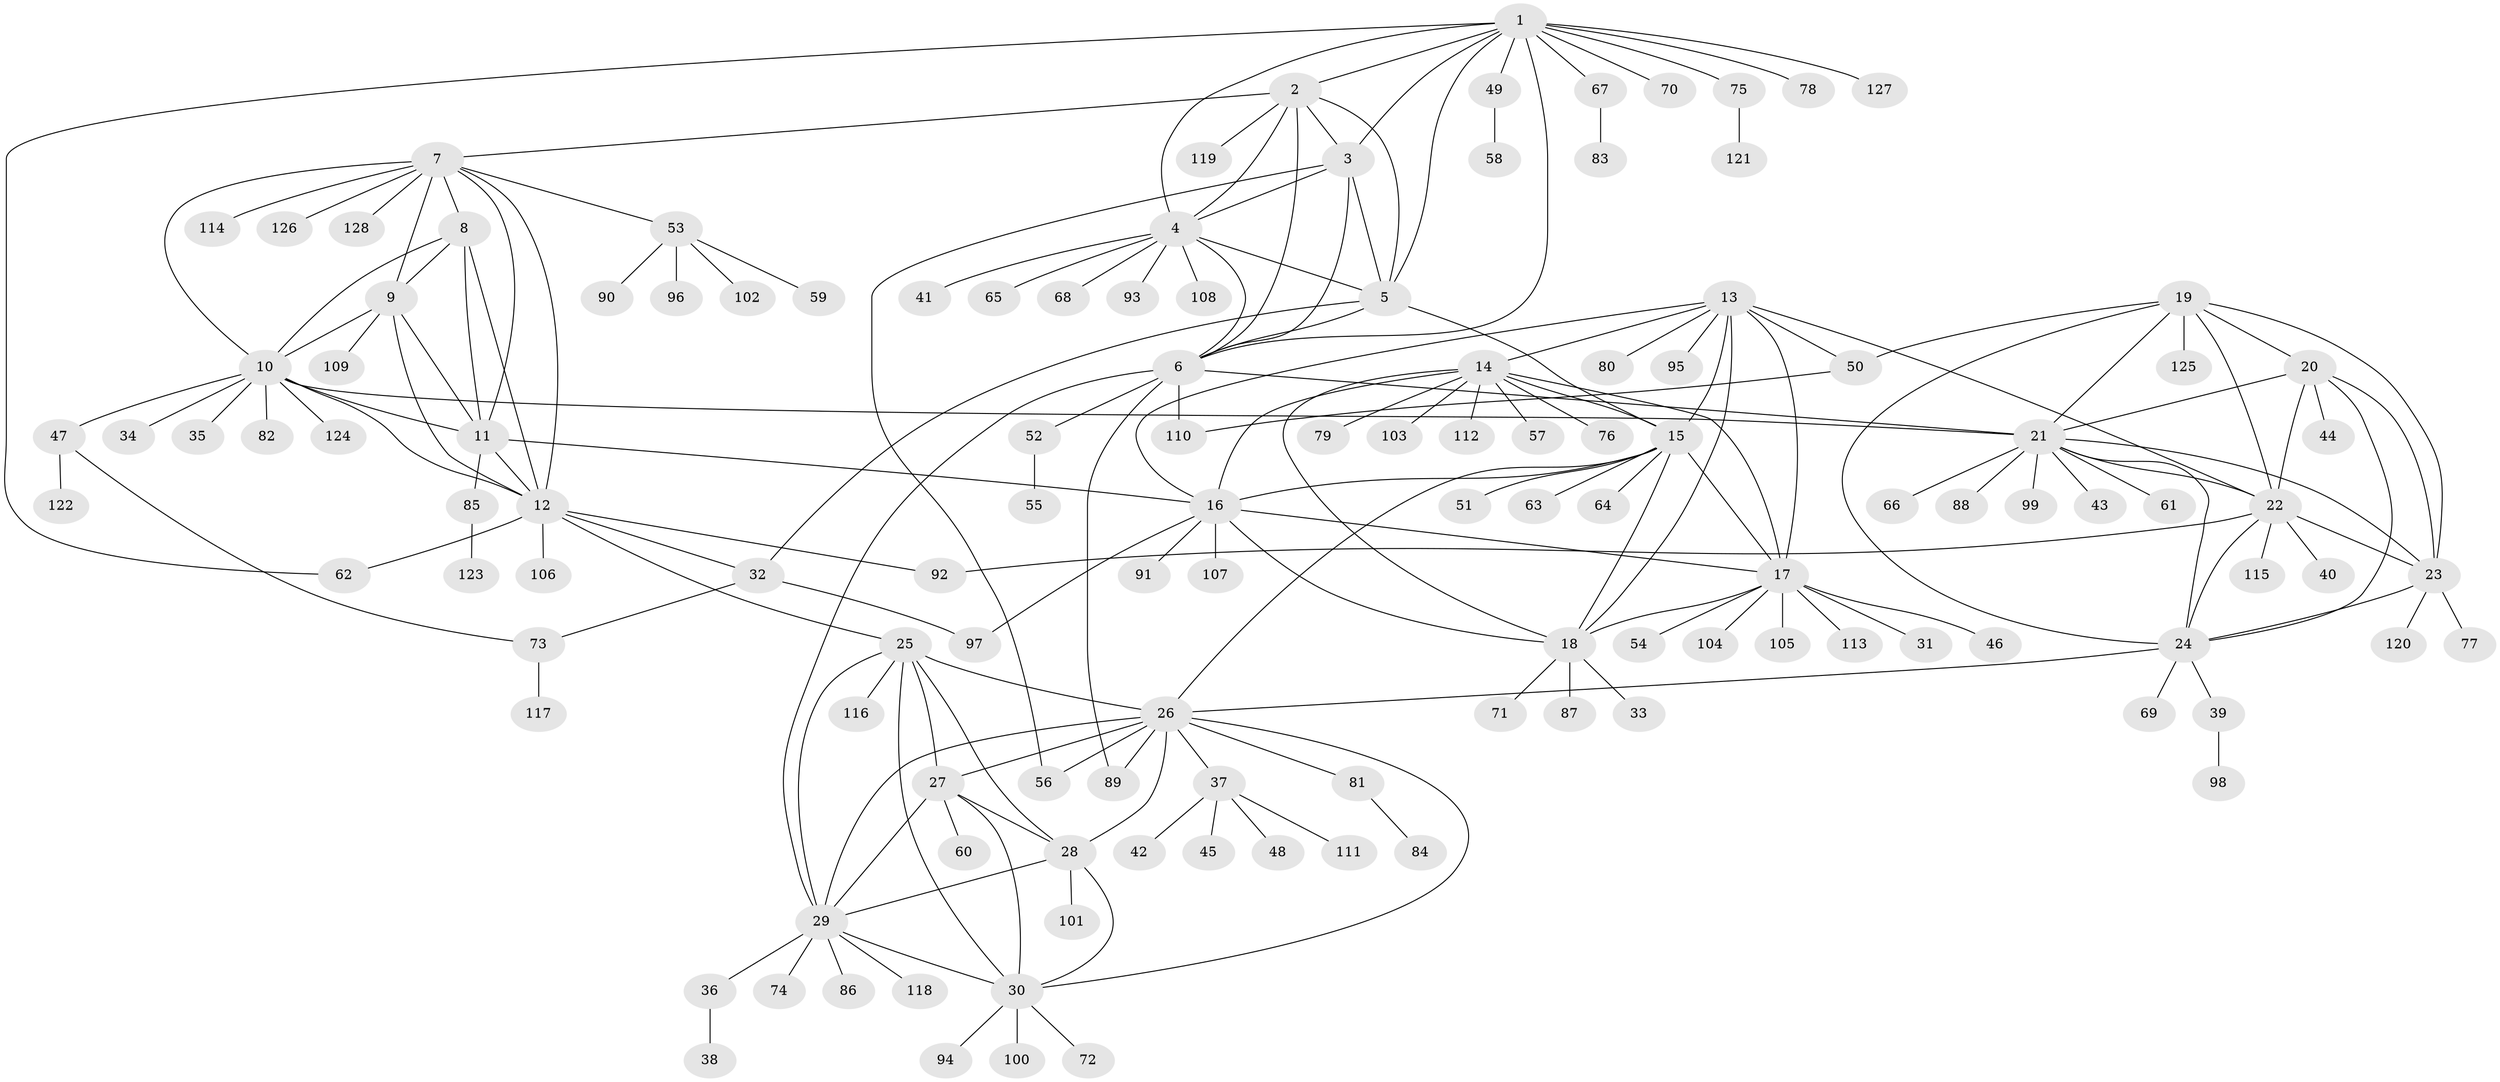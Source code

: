 // Generated by graph-tools (version 1.1) at 2025/54/03/09/25 04:54:57]
// undirected, 128 vertices, 192 edges
graph export_dot {
graph [start="1"]
  node [color=gray90,style=filled];
  1;
  2;
  3;
  4;
  5;
  6;
  7;
  8;
  9;
  10;
  11;
  12;
  13;
  14;
  15;
  16;
  17;
  18;
  19;
  20;
  21;
  22;
  23;
  24;
  25;
  26;
  27;
  28;
  29;
  30;
  31;
  32;
  33;
  34;
  35;
  36;
  37;
  38;
  39;
  40;
  41;
  42;
  43;
  44;
  45;
  46;
  47;
  48;
  49;
  50;
  51;
  52;
  53;
  54;
  55;
  56;
  57;
  58;
  59;
  60;
  61;
  62;
  63;
  64;
  65;
  66;
  67;
  68;
  69;
  70;
  71;
  72;
  73;
  74;
  75;
  76;
  77;
  78;
  79;
  80;
  81;
  82;
  83;
  84;
  85;
  86;
  87;
  88;
  89;
  90;
  91;
  92;
  93;
  94;
  95;
  96;
  97;
  98;
  99;
  100;
  101;
  102;
  103;
  104;
  105;
  106;
  107;
  108;
  109;
  110;
  111;
  112;
  113;
  114;
  115;
  116;
  117;
  118;
  119;
  120;
  121;
  122;
  123;
  124;
  125;
  126;
  127;
  128;
  1 -- 2;
  1 -- 3;
  1 -- 4;
  1 -- 5;
  1 -- 6;
  1 -- 49;
  1 -- 62;
  1 -- 67;
  1 -- 70;
  1 -- 75;
  1 -- 78;
  1 -- 127;
  2 -- 3;
  2 -- 4;
  2 -- 5;
  2 -- 6;
  2 -- 7;
  2 -- 119;
  3 -- 4;
  3 -- 5;
  3 -- 6;
  3 -- 56;
  4 -- 5;
  4 -- 6;
  4 -- 41;
  4 -- 65;
  4 -- 68;
  4 -- 93;
  4 -- 108;
  5 -- 6;
  5 -- 15;
  5 -- 32;
  6 -- 21;
  6 -- 29;
  6 -- 52;
  6 -- 89;
  6 -- 110;
  7 -- 8;
  7 -- 9;
  7 -- 10;
  7 -- 11;
  7 -- 12;
  7 -- 53;
  7 -- 114;
  7 -- 126;
  7 -- 128;
  8 -- 9;
  8 -- 10;
  8 -- 11;
  8 -- 12;
  9 -- 10;
  9 -- 11;
  9 -- 12;
  9 -- 109;
  10 -- 11;
  10 -- 12;
  10 -- 21;
  10 -- 34;
  10 -- 35;
  10 -- 47;
  10 -- 82;
  10 -- 124;
  11 -- 12;
  11 -- 16;
  11 -- 85;
  12 -- 25;
  12 -- 32;
  12 -- 62;
  12 -- 92;
  12 -- 106;
  13 -- 14;
  13 -- 15;
  13 -- 16;
  13 -- 17;
  13 -- 18;
  13 -- 22;
  13 -- 50;
  13 -- 80;
  13 -- 95;
  14 -- 15;
  14 -- 16;
  14 -- 17;
  14 -- 18;
  14 -- 57;
  14 -- 76;
  14 -- 79;
  14 -- 103;
  14 -- 112;
  15 -- 16;
  15 -- 17;
  15 -- 18;
  15 -- 26;
  15 -- 51;
  15 -- 63;
  15 -- 64;
  16 -- 17;
  16 -- 18;
  16 -- 91;
  16 -- 97;
  16 -- 107;
  17 -- 18;
  17 -- 31;
  17 -- 46;
  17 -- 54;
  17 -- 104;
  17 -- 105;
  17 -- 113;
  18 -- 33;
  18 -- 71;
  18 -- 87;
  19 -- 20;
  19 -- 21;
  19 -- 22;
  19 -- 23;
  19 -- 24;
  19 -- 50;
  19 -- 125;
  20 -- 21;
  20 -- 22;
  20 -- 23;
  20 -- 24;
  20 -- 44;
  21 -- 22;
  21 -- 23;
  21 -- 24;
  21 -- 43;
  21 -- 61;
  21 -- 66;
  21 -- 88;
  21 -- 99;
  22 -- 23;
  22 -- 24;
  22 -- 40;
  22 -- 92;
  22 -- 115;
  23 -- 24;
  23 -- 77;
  23 -- 120;
  24 -- 26;
  24 -- 39;
  24 -- 69;
  25 -- 26;
  25 -- 27;
  25 -- 28;
  25 -- 29;
  25 -- 30;
  25 -- 116;
  26 -- 27;
  26 -- 28;
  26 -- 29;
  26 -- 30;
  26 -- 37;
  26 -- 56;
  26 -- 81;
  26 -- 89;
  27 -- 28;
  27 -- 29;
  27 -- 30;
  27 -- 60;
  28 -- 29;
  28 -- 30;
  28 -- 101;
  29 -- 30;
  29 -- 36;
  29 -- 74;
  29 -- 86;
  29 -- 118;
  30 -- 72;
  30 -- 94;
  30 -- 100;
  32 -- 73;
  32 -- 97;
  36 -- 38;
  37 -- 42;
  37 -- 45;
  37 -- 48;
  37 -- 111;
  39 -- 98;
  47 -- 73;
  47 -- 122;
  49 -- 58;
  50 -- 110;
  52 -- 55;
  53 -- 59;
  53 -- 90;
  53 -- 96;
  53 -- 102;
  67 -- 83;
  73 -- 117;
  75 -- 121;
  81 -- 84;
  85 -- 123;
}
